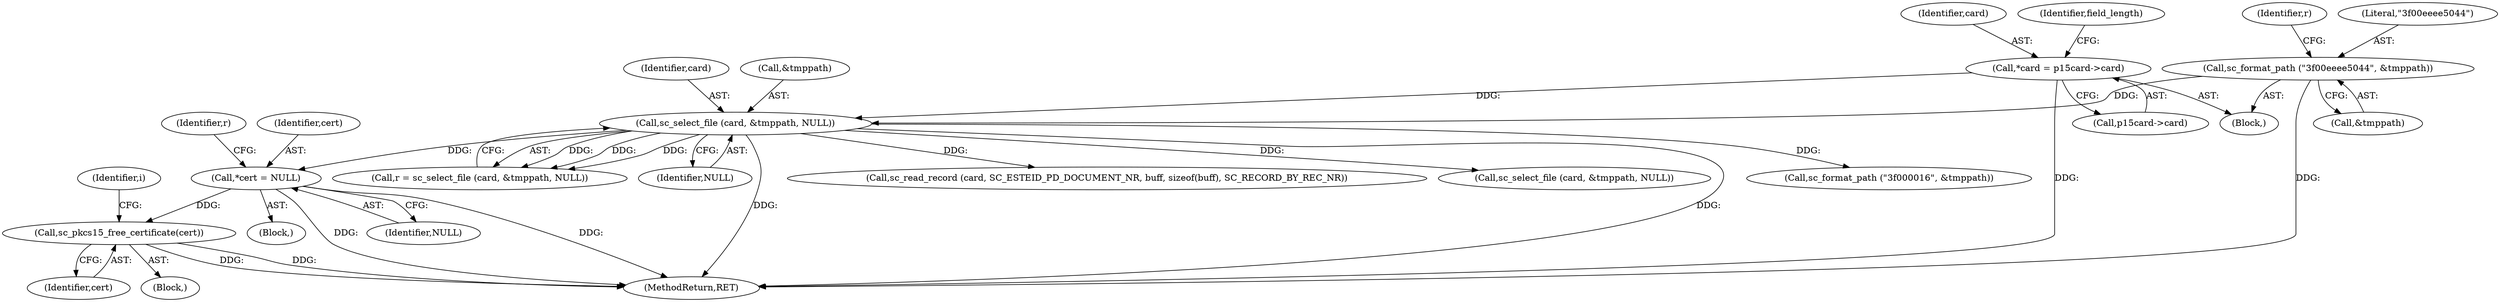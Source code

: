 digraph "0_OpenSC_360e95d45ac4123255a4c796db96337f332160ad#diff-d643a0fa169471dbf2912f4866dc49c5_4@pointer" {
"1000303" [label="(Call,*cert = NULL)"];
"1000152" [label="(Call,sc_select_file (card, &tmppath, NULL))"];
"1000113" [label="(Call,*card = p15card->card)"];
"1000146" [label="(Call,sc_format_path (\"3f00eeee5044\", &tmppath))"];
"1000427" [label="(Call,sc_pkcs15_free_certificate(cert))"];
"1000305" [label="(Identifier,NULL)"];
"1000156" [label="(Identifier,NULL)"];
"1000111" [label="(Block,)"];
"1000429" [label="(Call,sc_format_path (\"3f000016\", &tmppath))"];
"1000301" [label="(Block,)"];
"1000153" [label="(Identifier,card)"];
"1000151" [label="(Identifier,r)"];
"1000148" [label="(Call,&tmppath)"];
"1000114" [label="(Identifier,card)"];
"1000303" [label="(Call,*cert = NULL)"];
"1000146" [label="(Call,sc_format_path (\"3f00eeee5044\", &tmppath))"];
"1000150" [label="(Call,r = sc_select_file (card, &tmppath, NULL))"];
"1000166" [label="(Call,sc_read_record (card, SC_ESTEID_PD_DOCUMENT_NR, buff, sizeof(buff), SC_RECORD_BY_REC_NR))"];
"1000154" [label="(Call,&tmppath)"];
"1000115" [label="(Call,p15card->card)"];
"1000834" [label="(MethodReturn,RET)"];
"1000428" [label="(Identifier,cert)"];
"1000304" [label="(Identifier,cert)"];
"1000427" [label="(Call,sc_pkcs15_free_certificate(cert))"];
"1000435" [label="(Call,sc_select_file (card, &tmppath, NULL))"];
"1000361" [label="(Block,)"];
"1000123" [label="(Identifier,field_length)"];
"1000307" [label="(Identifier,r)"];
"1000152" [label="(Call,sc_select_file (card, &tmppath, NULL))"];
"1000147" [label="(Literal,\"3f00eeee5044\")"];
"1000221" [label="(Identifier,i)"];
"1000113" [label="(Call,*card = p15card->card)"];
"1000303" -> "1000301"  [label="AST: "];
"1000303" -> "1000305"  [label="CFG: "];
"1000304" -> "1000303"  [label="AST: "];
"1000305" -> "1000303"  [label="AST: "];
"1000307" -> "1000303"  [label="CFG: "];
"1000303" -> "1000834"  [label="DDG: "];
"1000303" -> "1000834"  [label="DDG: "];
"1000152" -> "1000303"  [label="DDG: "];
"1000303" -> "1000427"  [label="DDG: "];
"1000152" -> "1000150"  [label="AST: "];
"1000152" -> "1000156"  [label="CFG: "];
"1000153" -> "1000152"  [label="AST: "];
"1000154" -> "1000152"  [label="AST: "];
"1000156" -> "1000152"  [label="AST: "];
"1000150" -> "1000152"  [label="CFG: "];
"1000152" -> "1000834"  [label="DDG: "];
"1000152" -> "1000834"  [label="DDG: "];
"1000152" -> "1000150"  [label="DDG: "];
"1000152" -> "1000150"  [label="DDG: "];
"1000152" -> "1000150"  [label="DDG: "];
"1000113" -> "1000152"  [label="DDG: "];
"1000146" -> "1000152"  [label="DDG: "];
"1000152" -> "1000166"  [label="DDG: "];
"1000152" -> "1000429"  [label="DDG: "];
"1000152" -> "1000435"  [label="DDG: "];
"1000113" -> "1000111"  [label="AST: "];
"1000113" -> "1000115"  [label="CFG: "];
"1000114" -> "1000113"  [label="AST: "];
"1000115" -> "1000113"  [label="AST: "];
"1000123" -> "1000113"  [label="CFG: "];
"1000113" -> "1000834"  [label="DDG: "];
"1000146" -> "1000111"  [label="AST: "];
"1000146" -> "1000148"  [label="CFG: "];
"1000147" -> "1000146"  [label="AST: "];
"1000148" -> "1000146"  [label="AST: "];
"1000151" -> "1000146"  [label="CFG: "];
"1000146" -> "1000834"  [label="DDG: "];
"1000427" -> "1000361"  [label="AST: "];
"1000427" -> "1000428"  [label="CFG: "];
"1000428" -> "1000427"  [label="AST: "];
"1000221" -> "1000427"  [label="CFG: "];
"1000427" -> "1000834"  [label="DDG: "];
"1000427" -> "1000834"  [label="DDG: "];
}
